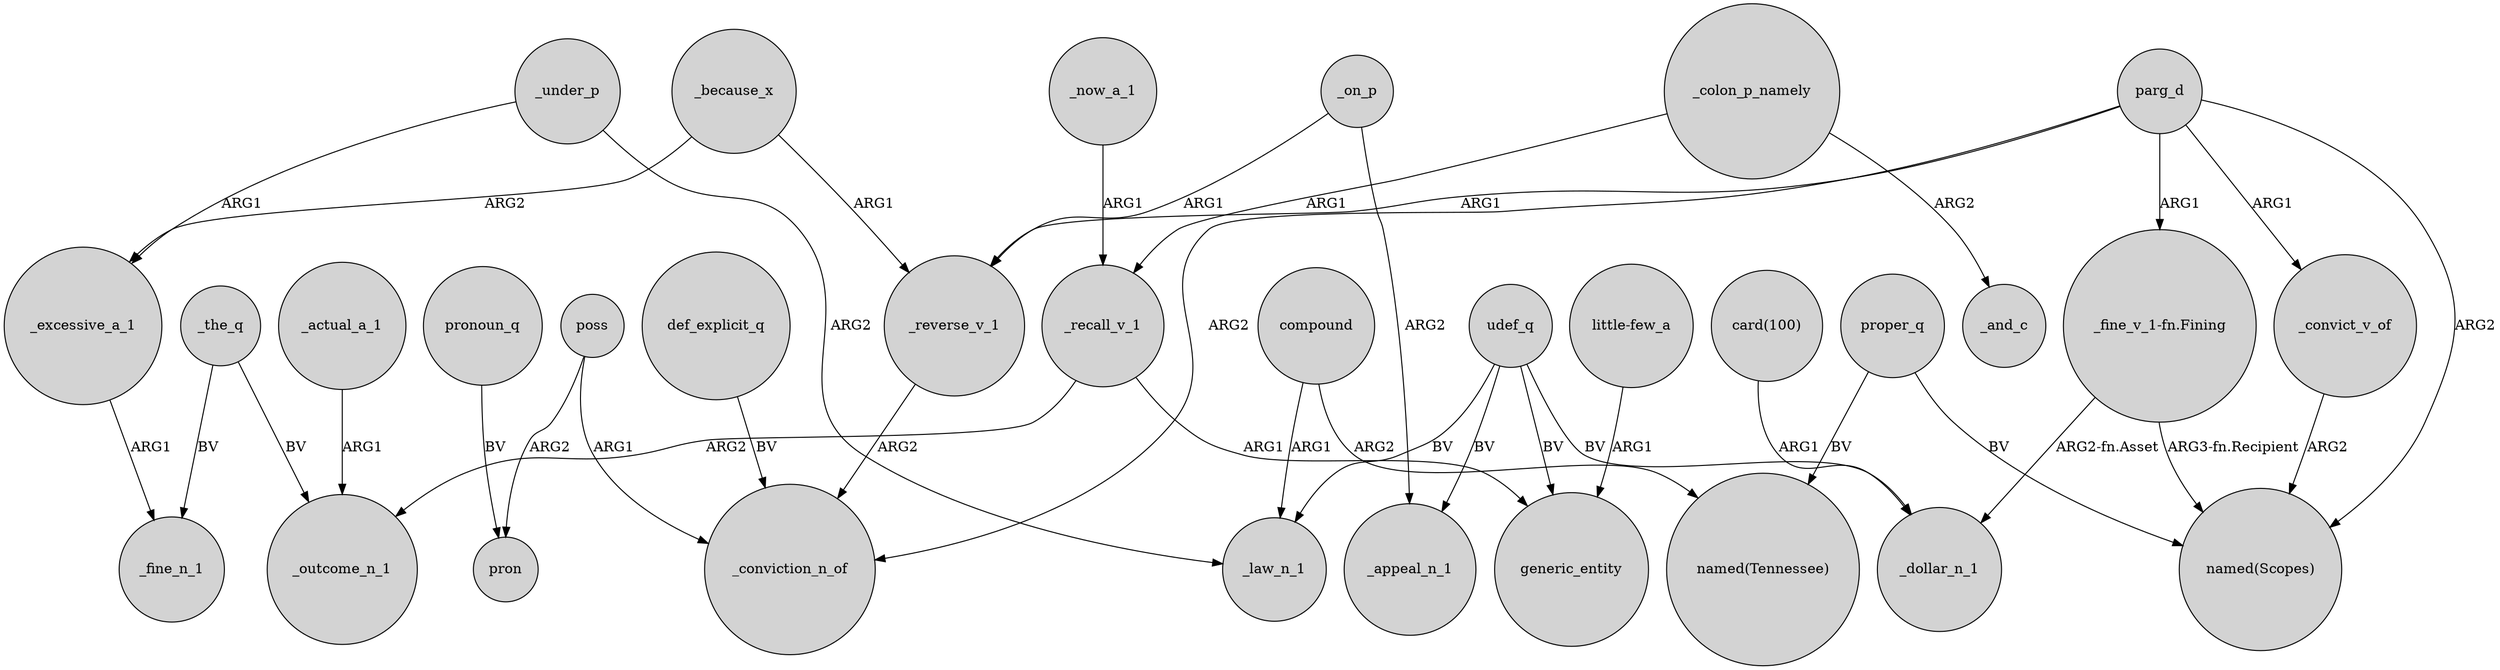 digraph {
	node [shape=circle style=filled]
	_recall_v_1 -> generic_entity [label=ARG1]
	udef_q -> generic_entity [label=BV]
	poss -> pron [label=ARG2]
	_under_p -> _law_n_1 [label=ARG2]
	_excessive_a_1 -> _fine_n_1 [label=ARG1]
	parg_d -> _conviction_n_of [label=ARG2]
	_because_x -> _reverse_v_1 [label=ARG1]
	_on_p -> _appeal_n_1 [label=ARG2]
	_reverse_v_1 -> _conviction_n_of [label=ARG2]
	_on_p -> _reverse_v_1 [label=ARG1]
	"card(100)" -> _dollar_n_1 [label=ARG1]
	udef_q -> _law_n_1 [label=BV]
	parg_d -> "_fine_v_1-fn.Fining" [label=ARG1]
	parg_d -> _reverse_v_1 [label=ARG1]
	_colon_p_namely -> _and_c [label=ARG2]
	parg_d -> "named(Scopes)" [label=ARG2]
	"_fine_v_1-fn.Fining" -> "named(Scopes)" [label="ARG3-fn.Recipient"]
	def_explicit_q -> _conviction_n_of [label=BV]
	pronoun_q -> pron [label=BV]
	udef_q -> _appeal_n_1 [label=BV]
	"_fine_v_1-fn.Fining" -> _dollar_n_1 [label="ARG2-fn.Asset"]
	_the_q -> _outcome_n_1 [label=BV]
	_convict_v_of -> "named(Scopes)" [label=ARG2]
	_recall_v_1 -> _outcome_n_1 [label=ARG2]
	_because_x -> _excessive_a_1 [label=ARG2]
	_under_p -> _excessive_a_1 [label=ARG1]
	_the_q -> _fine_n_1 [label=BV]
	proper_q -> "named(Tennessee)" [label=BV]
	compound -> _law_n_1 [label=ARG1]
	compound -> "named(Tennessee)" [label=ARG2]
	_actual_a_1 -> _outcome_n_1 [label=ARG1]
	poss -> _conviction_n_of [label=ARG1]
	_now_a_1 -> _recall_v_1 [label=ARG1]
	parg_d -> _convict_v_of [label=ARG1]
	udef_q -> _dollar_n_1 [label=BV]
	proper_q -> "named(Scopes)" [label=BV]
	"little-few_a" -> generic_entity [label=ARG1]
	_colon_p_namely -> _recall_v_1 [label=ARG1]
}
